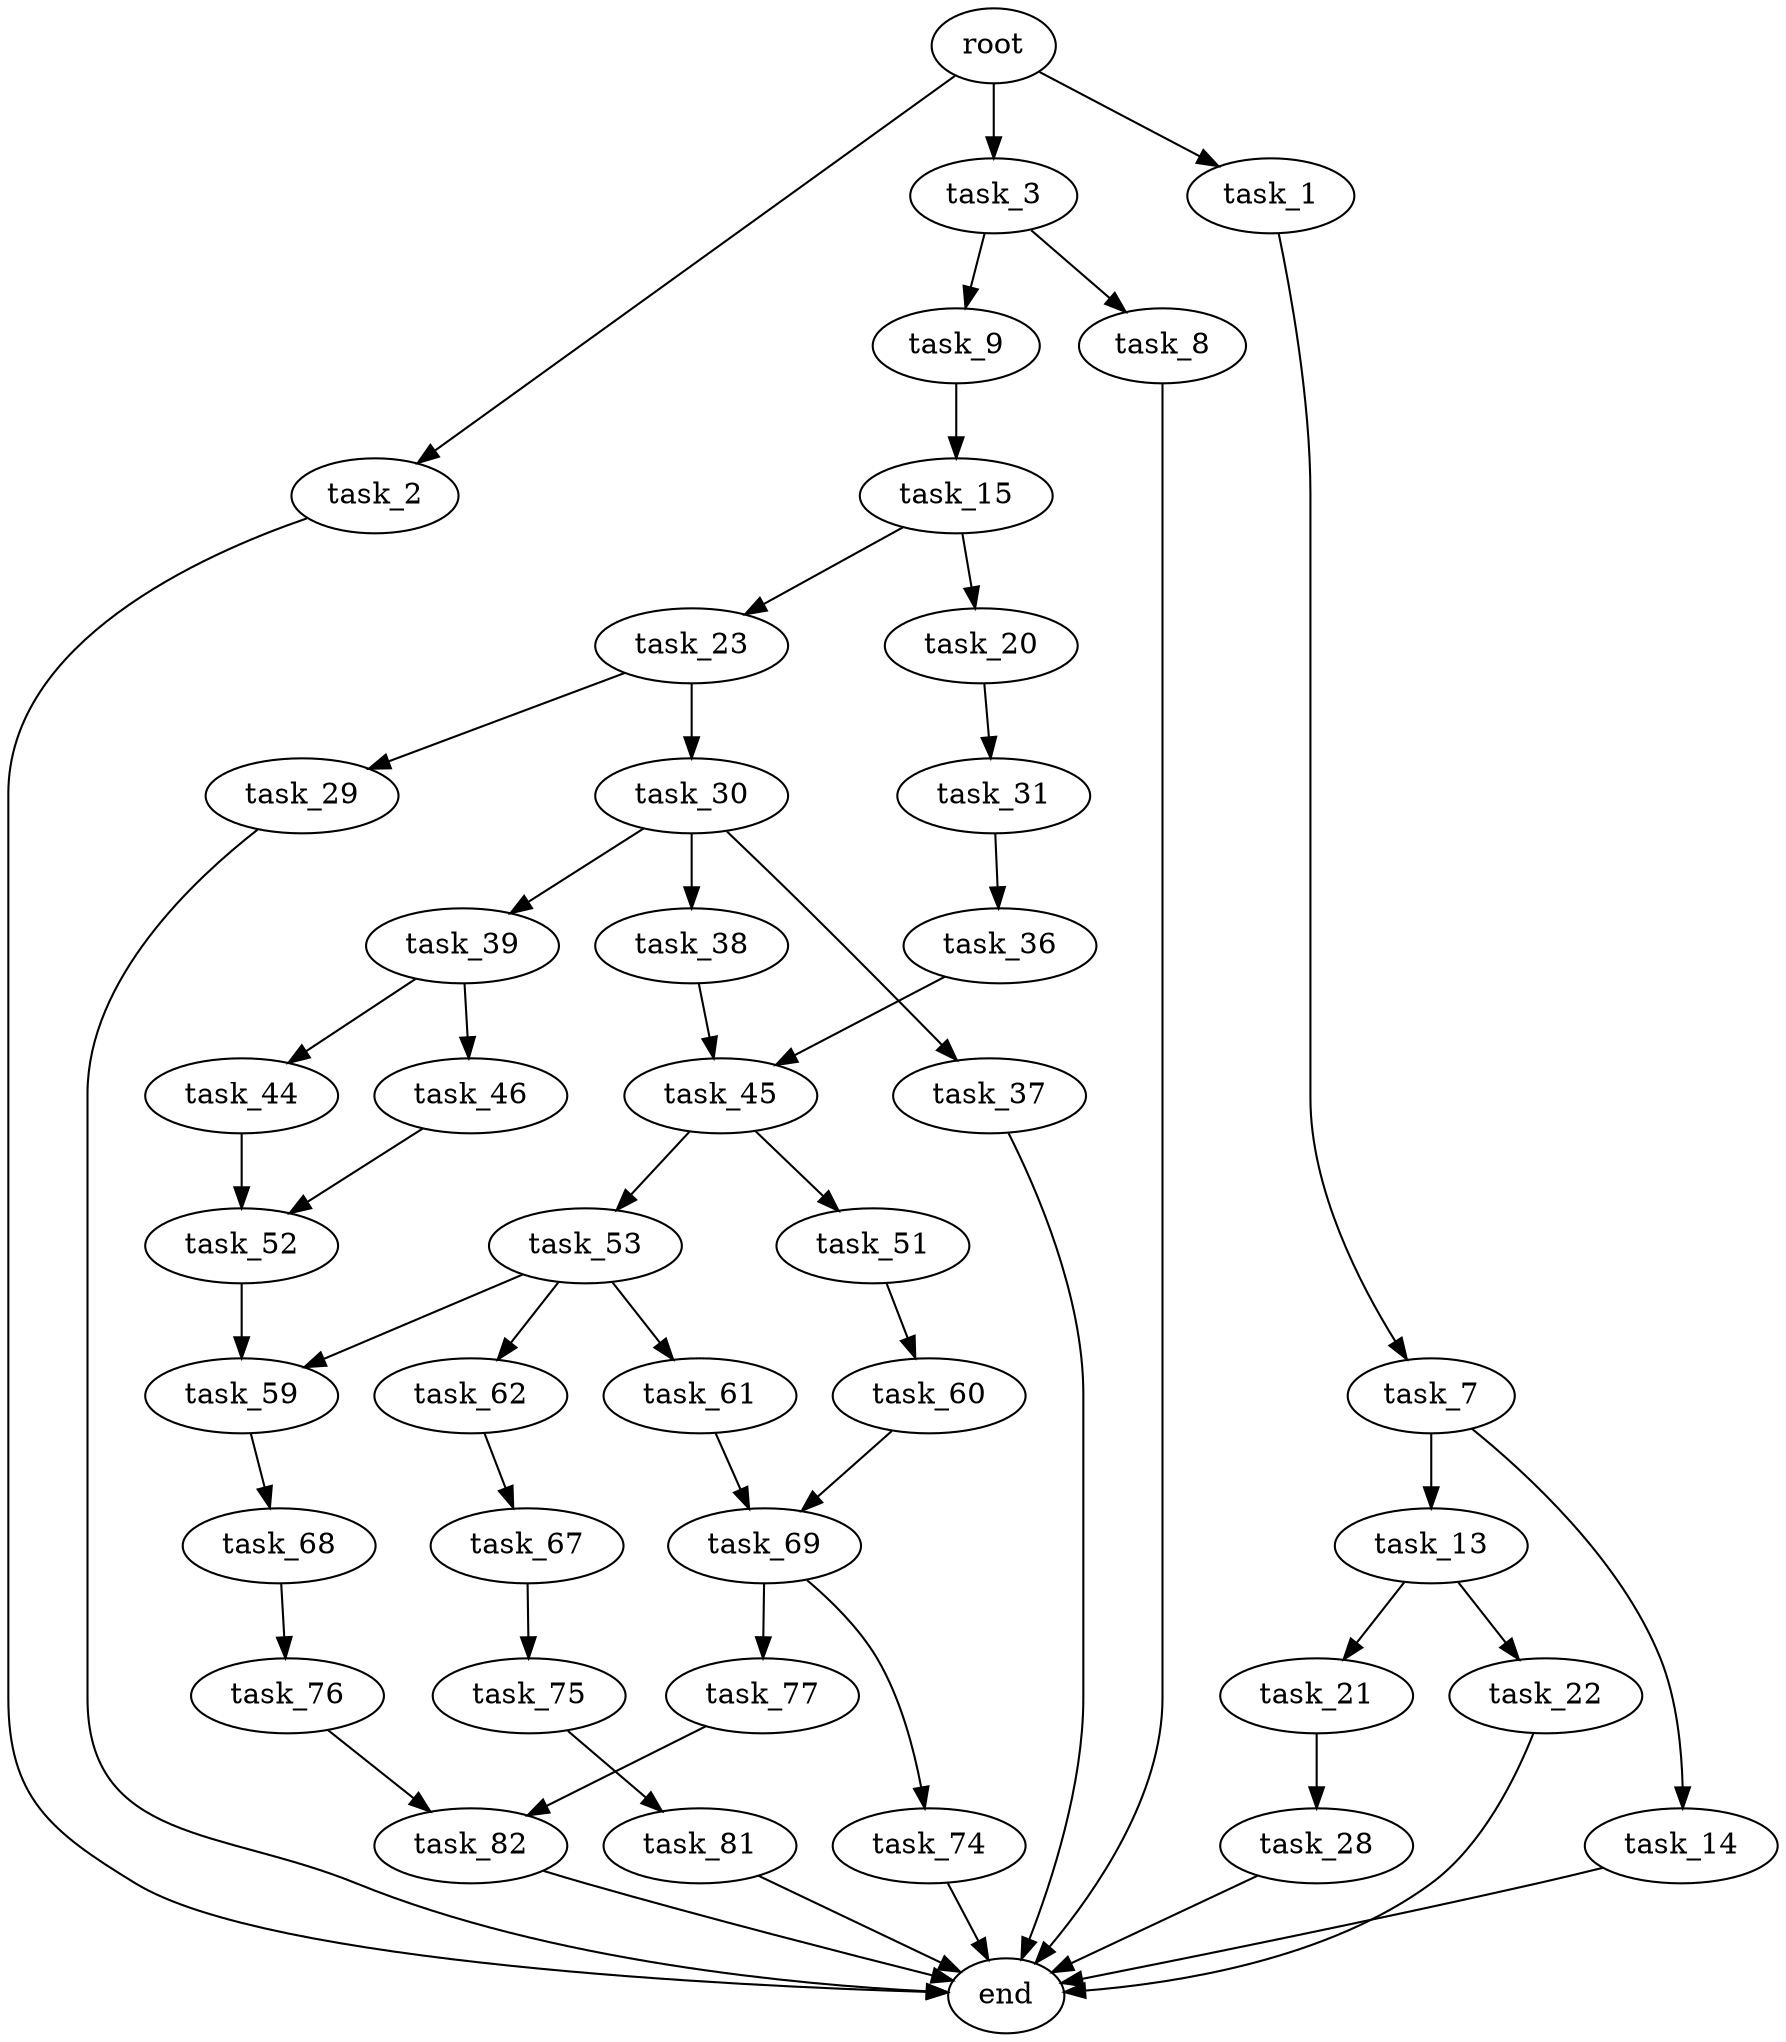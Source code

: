 digraph G {
  root [size="0.000000"];
  task_1 [size="768631316058.000000"];
  task_2 [size="186741717792.000000"];
  task_3 [size="518089108.000000"];
  task_7 [size="4242243293.000000"];
  end [size="0.000000"];
  task_8 [size="134217728000.000000"];
  task_9 [size="549755813888.000000"];
  task_13 [size="187107705228.000000"];
  task_14 [size="368293445632.000000"];
  task_15 [size="99522690114.000000"];
  task_21 [size="118646536469.000000"];
  task_22 [size="8589934592.000000"];
  task_20 [size="972320947528.000000"];
  task_23 [size="405297343400.000000"];
  task_31 [size="68719476736.000000"];
  task_28 [size="1073741824000.000000"];
  task_29 [size="134217728000.000000"];
  task_30 [size="782757789696.000000"];
  task_37 [size="231928233984.000000"];
  task_38 [size="26777437502.000000"];
  task_39 [size="549755813888.000000"];
  task_36 [size="318864362898.000000"];
  task_45 [size="782757789696.000000"];
  task_44 [size="8589934592.000000"];
  task_46 [size="31802233969.000000"];
  task_52 [size="11151261687.000000"];
  task_51 [size="31921764509.000000"];
  task_53 [size="231928233984.000000"];
  task_60 [size="148930129764.000000"];
  task_59 [size="8589934592.000000"];
  task_61 [size="172955696768.000000"];
  task_62 [size="181997751472.000000"];
  task_68 [size="368293445632.000000"];
  task_69 [size="231928233984.000000"];
  task_67 [size="37689222644.000000"];
  task_75 [size="602085553167.000000"];
  task_76 [size="549755813888.000000"];
  task_74 [size="25435133661.000000"];
  task_77 [size="4549351033.000000"];
  task_81 [size="4168867207.000000"];
  task_82 [size="4817847160.000000"];

  root -> task_1 [size="1.000000"];
  root -> task_2 [size="1.000000"];
  root -> task_3 [size="1.000000"];
  task_1 -> task_7 [size="679477248.000000"];
  task_2 -> end [size="1.000000"];
  task_3 -> task_8 [size="33554432.000000"];
  task_3 -> task_9 [size="33554432.000000"];
  task_7 -> task_13 [size="75497472.000000"];
  task_7 -> task_14 [size="75497472.000000"];
  task_8 -> end [size="1.000000"];
  task_9 -> task_15 [size="536870912.000000"];
  task_13 -> task_21 [size="134217728.000000"];
  task_13 -> task_22 [size="134217728.000000"];
  task_14 -> end [size="1.000000"];
  task_15 -> task_20 [size="75497472.000000"];
  task_15 -> task_23 [size="75497472.000000"];
  task_21 -> task_28 [size="301989888.000000"];
  task_22 -> end [size="1.000000"];
  task_20 -> task_31 [size="838860800.000000"];
  task_23 -> task_29 [size="411041792.000000"];
  task_23 -> task_30 [size="411041792.000000"];
  task_31 -> task_36 [size="134217728.000000"];
  task_28 -> end [size="1.000000"];
  task_29 -> end [size="1.000000"];
  task_30 -> task_37 [size="679477248.000000"];
  task_30 -> task_38 [size="679477248.000000"];
  task_30 -> task_39 [size="679477248.000000"];
  task_37 -> end [size="1.000000"];
  task_38 -> task_45 [size="536870912.000000"];
  task_39 -> task_44 [size="536870912.000000"];
  task_39 -> task_46 [size="536870912.000000"];
  task_36 -> task_45 [size="301989888.000000"];
  task_45 -> task_51 [size="679477248.000000"];
  task_45 -> task_53 [size="679477248.000000"];
  task_44 -> task_52 [size="33554432.000000"];
  task_46 -> task_52 [size="33554432.000000"];
  task_52 -> task_59 [size="209715200.000000"];
  task_51 -> task_60 [size="838860800.000000"];
  task_53 -> task_59 [size="301989888.000000"];
  task_53 -> task_61 [size="301989888.000000"];
  task_53 -> task_62 [size="301989888.000000"];
  task_60 -> task_69 [size="134217728.000000"];
  task_59 -> task_68 [size="33554432.000000"];
  task_61 -> task_69 [size="301989888.000000"];
  task_62 -> task_67 [size="679477248.000000"];
  task_68 -> task_76 [size="411041792.000000"];
  task_69 -> task_74 [size="301989888.000000"];
  task_69 -> task_77 [size="301989888.000000"];
  task_67 -> task_75 [size="838860800.000000"];
  task_75 -> task_81 [size="679477248.000000"];
  task_76 -> task_82 [size="536870912.000000"];
  task_74 -> end [size="1.000000"];
  task_77 -> task_82 [size="301989888.000000"];
  task_81 -> end [size="1.000000"];
  task_82 -> end [size="1.000000"];
}
